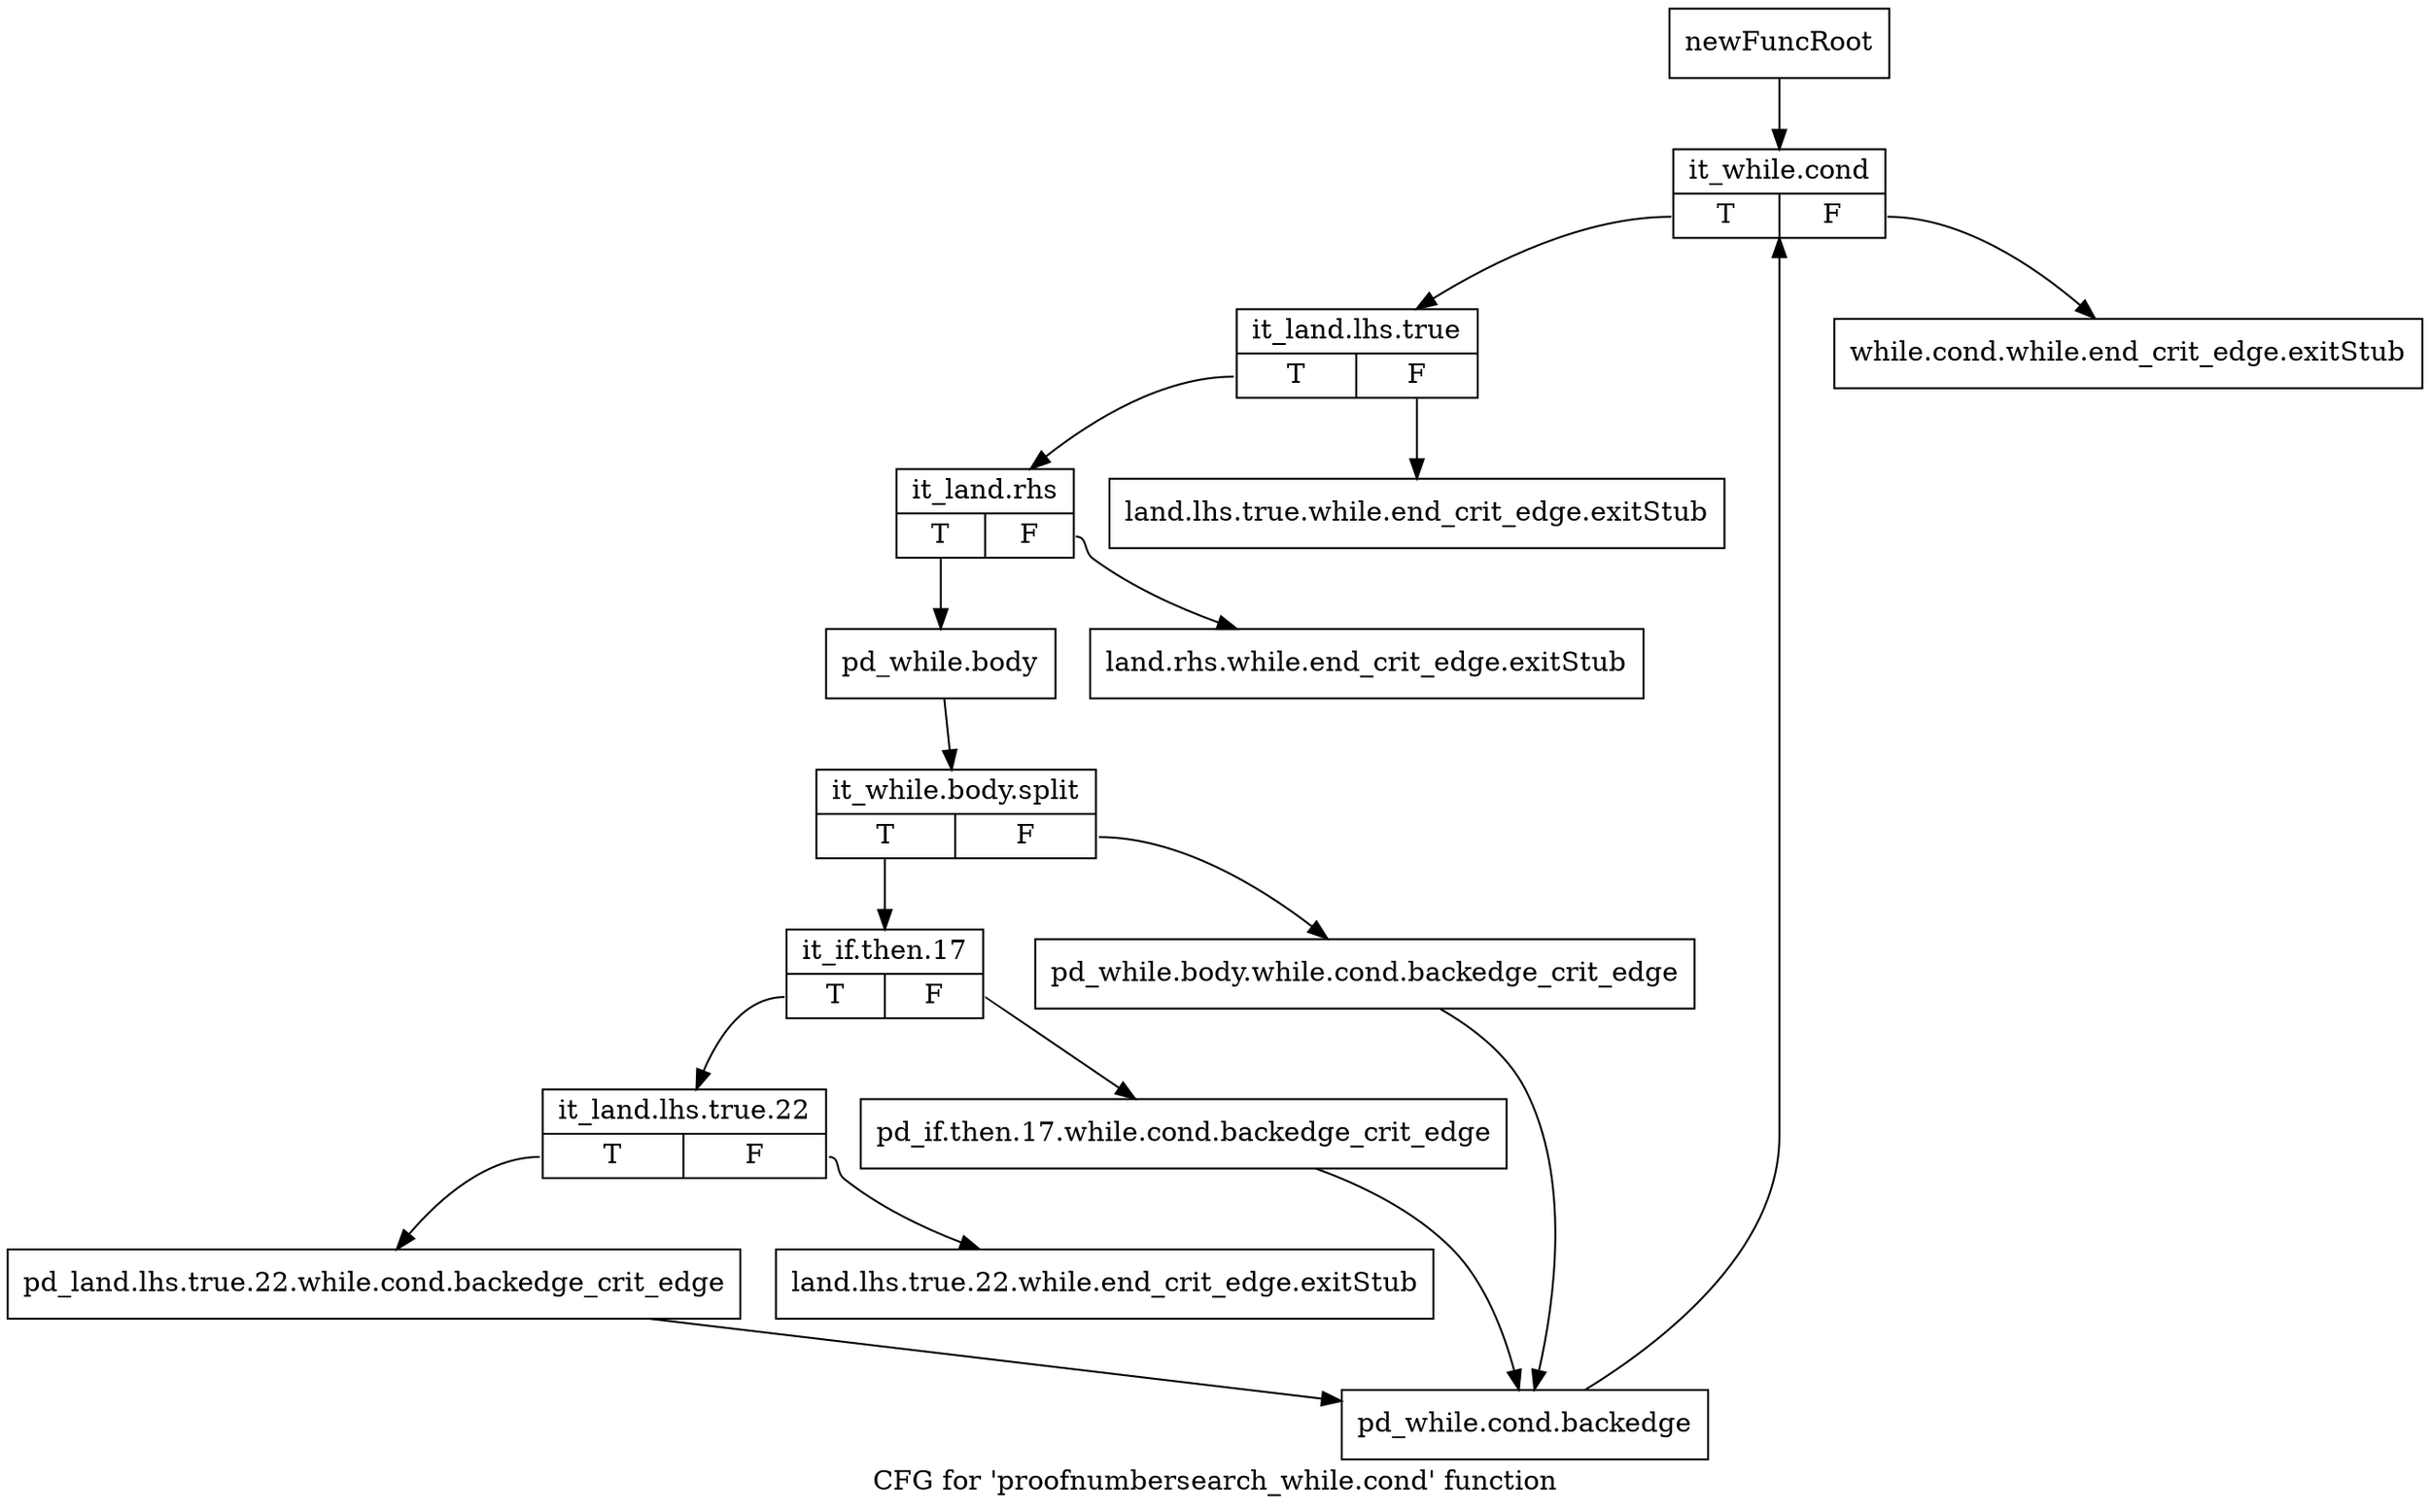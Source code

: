digraph "CFG for 'proofnumbersearch_while.cond' function" {
	label="CFG for 'proofnumbersearch_while.cond' function";

	Node0x10e4a20 [shape=record,label="{newFuncRoot}"];
	Node0x10e4a20 -> Node0x10e4bb0;
	Node0x10e4a70 [shape=record,label="{while.cond.while.end_crit_edge.exitStub}"];
	Node0x10e4ac0 [shape=record,label="{land.lhs.true.while.end_crit_edge.exitStub}"];
	Node0x10e4b10 [shape=record,label="{land.rhs.while.end_crit_edge.exitStub}"];
	Node0x10e4b60 [shape=record,label="{land.lhs.true.22.while.end_crit_edge.exitStub}"];
	Node0x10e4bb0 [shape=record,label="{it_while.cond|{<s0>T|<s1>F}}"];
	Node0x10e4bb0:s0 -> Node0x10e4c00;
	Node0x10e4bb0:s1 -> Node0x10e4a70;
	Node0x10e4c00 [shape=record,label="{it_land.lhs.true|{<s0>T|<s1>F}}"];
	Node0x10e4c00:s0 -> Node0x10e4c50;
	Node0x10e4c00:s1 -> Node0x10e4ac0;
	Node0x10e4c50 [shape=record,label="{it_land.rhs|{<s0>T|<s1>F}}"];
	Node0x10e4c50:s0 -> Node0x10e4ca0;
	Node0x10e4c50:s1 -> Node0x10e4b10;
	Node0x10e4ca0 [shape=record,label="{pd_while.body}"];
	Node0x10e4ca0 -> Node0x1399ae0;
	Node0x1399ae0 [shape=record,label="{it_while.body.split|{<s0>T|<s1>F}}"];
	Node0x1399ae0:s0 -> Node0x10e4d40;
	Node0x1399ae0:s1 -> Node0x10e4cf0;
	Node0x10e4cf0 [shape=record,label="{pd_while.body.while.cond.backedge_crit_edge}"];
	Node0x10e4cf0 -> Node0x10e4e80;
	Node0x10e4d40 [shape=record,label="{it_if.then.17|{<s0>T|<s1>F}}"];
	Node0x10e4d40:s0 -> Node0x10e4de0;
	Node0x10e4d40:s1 -> Node0x10e4d90;
	Node0x10e4d90 [shape=record,label="{pd_if.then.17.while.cond.backedge_crit_edge}"];
	Node0x10e4d90 -> Node0x10e4e80;
	Node0x10e4de0 [shape=record,label="{it_land.lhs.true.22|{<s0>T|<s1>F}}"];
	Node0x10e4de0:s0 -> Node0x10e4e30;
	Node0x10e4de0:s1 -> Node0x10e4b60;
	Node0x10e4e30 [shape=record,label="{pd_land.lhs.true.22.while.cond.backedge_crit_edge}"];
	Node0x10e4e30 -> Node0x10e4e80;
	Node0x10e4e80 [shape=record,label="{pd_while.cond.backedge}"];
	Node0x10e4e80 -> Node0x10e4bb0;
}
